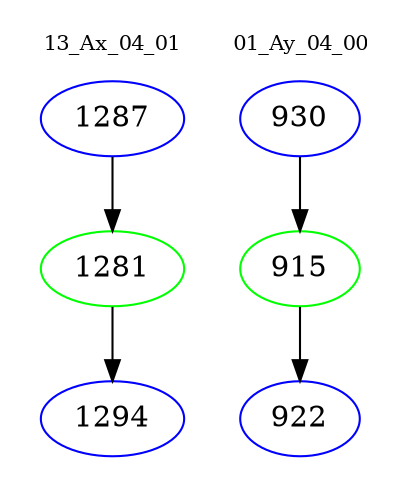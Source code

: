 digraph{
subgraph cluster_0 {
color = white
label = "13_Ax_04_01";
fontsize=10;
T0_1287 [label="1287", color="blue"]
T0_1287 -> T0_1281 [color="black"]
T0_1281 [label="1281", color="green"]
T0_1281 -> T0_1294 [color="black"]
T0_1294 [label="1294", color="blue"]
}
subgraph cluster_1 {
color = white
label = "01_Ay_04_00";
fontsize=10;
T1_930 [label="930", color="blue"]
T1_930 -> T1_915 [color="black"]
T1_915 [label="915", color="green"]
T1_915 -> T1_922 [color="black"]
T1_922 [label="922", color="blue"]
}
}
